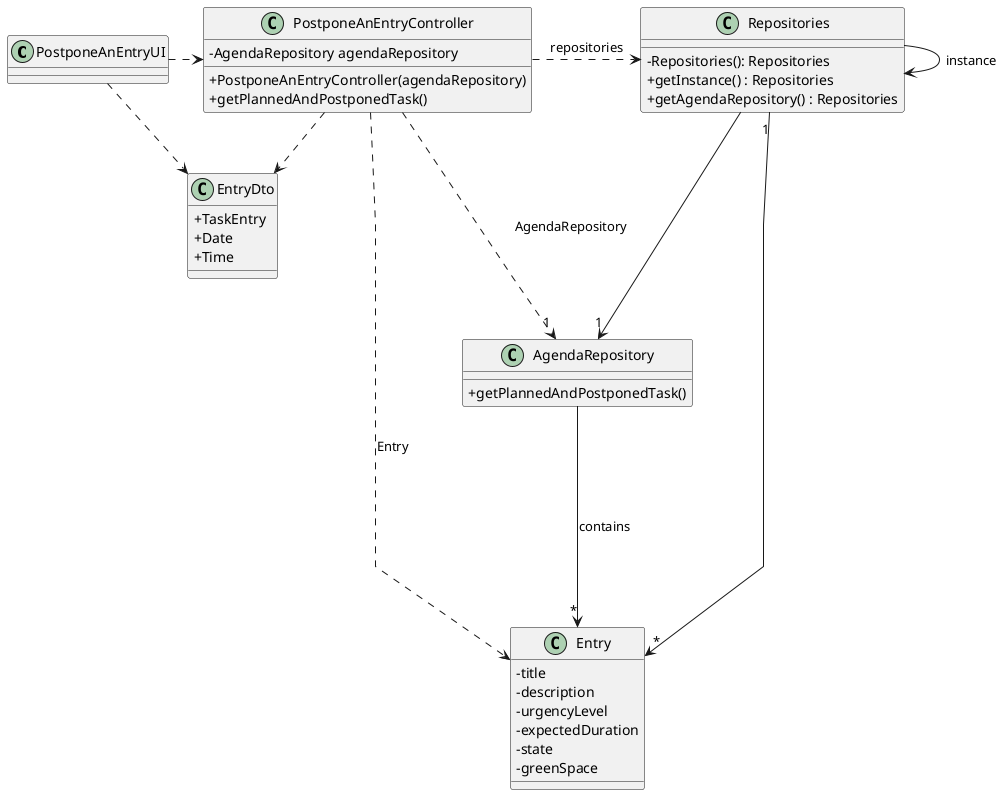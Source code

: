 @startuml
'skinparam monochrome true
skinparam packageStyle rectangle
skinparam shadowing false
skinparam linetype polyline
'skinparam linetype orto

skinparam classAttributeIconSize 0

'left to right direction

class PostponeAnEntryUI{
}


class PostponeAnEntryController{
-AgendaRepository agendaRepository
    + PostponeAnEntryController(agendaRepository)
    + getPlannedAndPostponedTask()
 }

class Repositories {
    - Repositories(): Repositories
    + getInstance() : Repositories
    + getAgendaRepository() : Repositories
}


class AgendaRepository {
    + getPlannedAndPostponedTask()

}

class  Entry{
        -title
        -description
        -urgencyLevel
        -expectedDuration
        -state
        -greenSpace

}

class EntryDto{
+TaskEntry
+Date
+Time
}


AgendaRepository --> "*" Entry: contains
PostponeAnEntryUI .>  PostponeAnEntryController
PostponeAnEntryController ...r> Repositories : repositories
PostponeAnEntryUI .> EntryDto
PostponeAnEntryController ..> EntryDto
Repositories -> Repositories : instance
Repositories "1" --> "*" Entry
Repositories ---> "1" AgendaRepository

 PostponeAnEntryController ......>  Entry : Entry
 PostponeAnEntryController ...> "1" AgendaRepository : AgendaRepository
@enduml